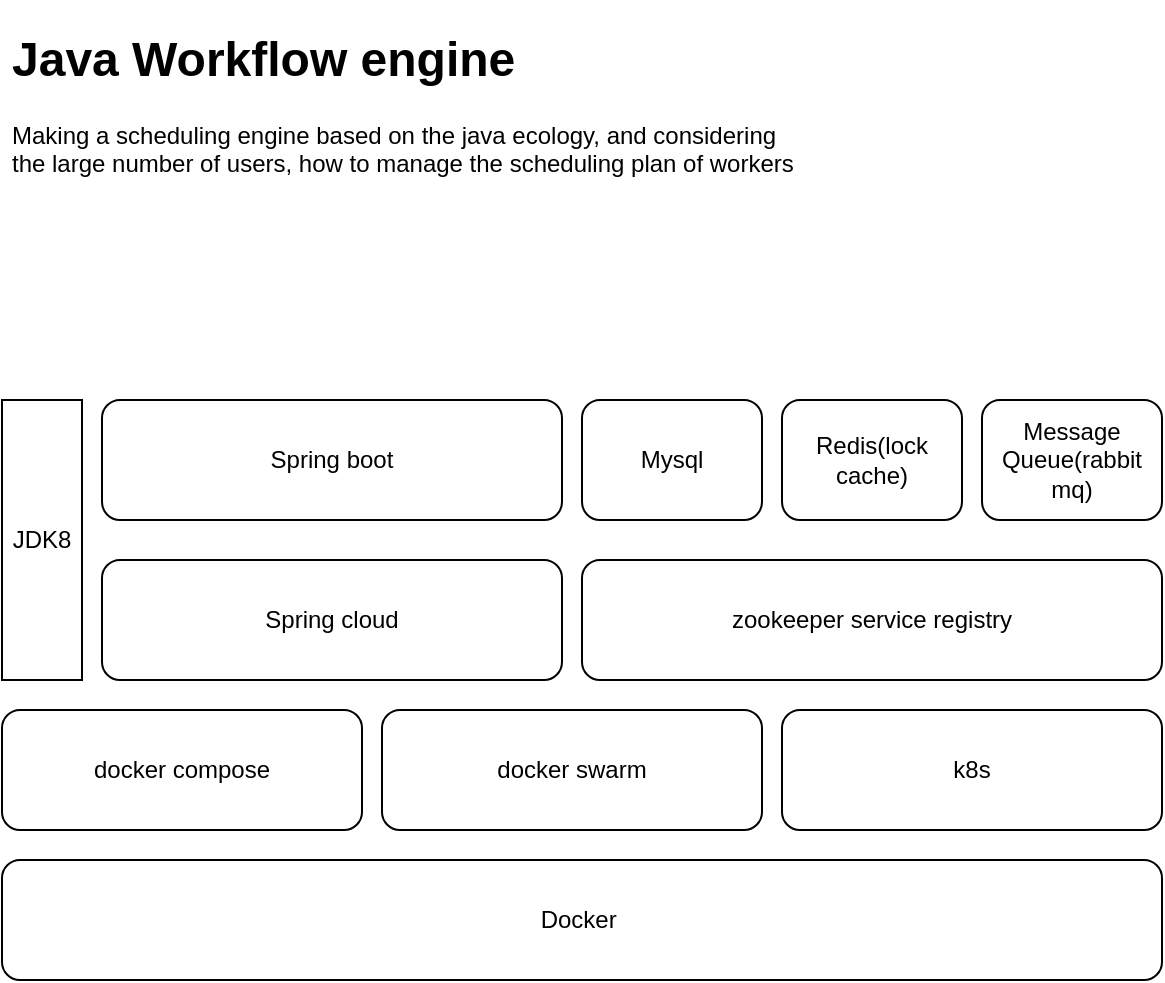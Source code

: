 <mxfile version="14.9.8" type="device"><diagram id="EduJWsuuGWBhMDJkGEaa" name="new-world"><mxGraphModel dx="2249" dy="706" grid="1" gridSize="10" guides="1" tooltips="1" connect="1" arrows="1" fold="1" page="1" pageScale="1" pageWidth="827" pageHeight="1169" math="0" shadow="0"><root><mxCell id="rwc_HgbFfr8Rq3ZS2haC-0"/><mxCell id="rwc_HgbFfr8Rq3ZS2haC-1" parent="rwc_HgbFfr8Rq3ZS2haC-0"/><mxCell id="rwc_HgbFfr8Rq3ZS2haC-2" value="Docker&amp;nbsp;" style="rounded=1;whiteSpace=wrap;html=1;glass=0;" vertex="1" parent="rwc_HgbFfr8Rq3ZS2haC-1"><mxGeometry x="-30" y="500" width="580" height="60" as="geometry"/></mxCell><mxCell id="rwc_HgbFfr8Rq3ZS2haC-3" value="&lt;h1&gt;Java Workflow engine&lt;/h1&gt;&lt;p&gt;Making a scheduling engine based on the java ecology, and considering the large number of users, how to manage the scheduling plan of workers&lt;/p&gt;" style="text;html=1;strokeColor=none;fillColor=none;spacing=5;spacingTop=-20;whiteSpace=wrap;overflow=hidden;rounded=0;glass=0;" vertex="1" parent="rwc_HgbFfr8Rq3ZS2haC-1"><mxGeometry x="-30" y="80" width="400" height="120" as="geometry"/></mxCell><mxCell id="rwc_HgbFfr8Rq3ZS2haC-4" value="Spring cloud" style="rounded=1;whiteSpace=wrap;html=1;glass=0;" vertex="1" parent="rwc_HgbFfr8Rq3ZS2haC-1"><mxGeometry x="20" y="350" width="230" height="60" as="geometry"/></mxCell><mxCell id="rwc_HgbFfr8Rq3ZS2haC-11" value="Spring boot" style="rounded=1;whiteSpace=wrap;html=1;glass=0;" vertex="1" parent="rwc_HgbFfr8Rq3ZS2haC-1"><mxGeometry x="20" y="270" width="230" height="60" as="geometry"/></mxCell><mxCell id="rwc_HgbFfr8Rq3ZS2haC-12" value="Mysql" style="rounded=1;whiteSpace=wrap;html=1;glass=0;" vertex="1" parent="rwc_HgbFfr8Rq3ZS2haC-1"><mxGeometry x="260" y="270" width="90" height="60" as="geometry"/></mxCell><mxCell id="rwc_HgbFfr8Rq3ZS2haC-13" value="zookeeper service registry" style="rounded=1;whiteSpace=wrap;html=1;glass=0;" vertex="1" parent="rwc_HgbFfr8Rq3ZS2haC-1"><mxGeometry x="260" y="350" width="290" height="60" as="geometry"/></mxCell><mxCell id="rwc_HgbFfr8Rq3ZS2haC-15" value="Redis(lock&lt;br&gt;cache)" style="rounded=1;whiteSpace=wrap;html=1;glass=0;" vertex="1" parent="rwc_HgbFfr8Rq3ZS2haC-1"><mxGeometry x="360" y="270" width="90" height="60" as="geometry"/></mxCell><mxCell id="rwc_HgbFfr8Rq3ZS2haC-16" value="Message Queue(rabbit mq)" style="rounded=1;whiteSpace=wrap;html=1;glass=0;" vertex="1" parent="rwc_HgbFfr8Rq3ZS2haC-1"><mxGeometry x="460" y="270" width="90" height="60" as="geometry"/></mxCell><mxCell id="rwc_HgbFfr8Rq3ZS2haC-17" value="JDK8" style="rounded=0;whiteSpace=wrap;html=1;glass=0;" vertex="1" parent="rwc_HgbFfr8Rq3ZS2haC-1"><mxGeometry x="-30" y="270" width="40" height="140" as="geometry"/></mxCell><mxCell id="rwc_HgbFfr8Rq3ZS2haC-18" value="docker compose" style="rounded=1;whiteSpace=wrap;html=1;glass=0;" vertex="1" parent="rwc_HgbFfr8Rq3ZS2haC-1"><mxGeometry x="-30" y="425" width="180" height="60" as="geometry"/></mxCell><mxCell id="rwc_HgbFfr8Rq3ZS2haC-20" value="docker swarm" style="rounded=1;whiteSpace=wrap;html=1;glass=0;" vertex="1" parent="rwc_HgbFfr8Rq3ZS2haC-1"><mxGeometry x="160" y="425" width="190" height="60" as="geometry"/></mxCell><mxCell id="rwc_HgbFfr8Rq3ZS2haC-21" value="k8s" style="rounded=1;whiteSpace=wrap;html=1;glass=0;" vertex="1" parent="rwc_HgbFfr8Rq3ZS2haC-1"><mxGeometry x="360" y="425" width="190" height="60" as="geometry"/></mxCell></root></mxGraphModel></diagram></mxfile>